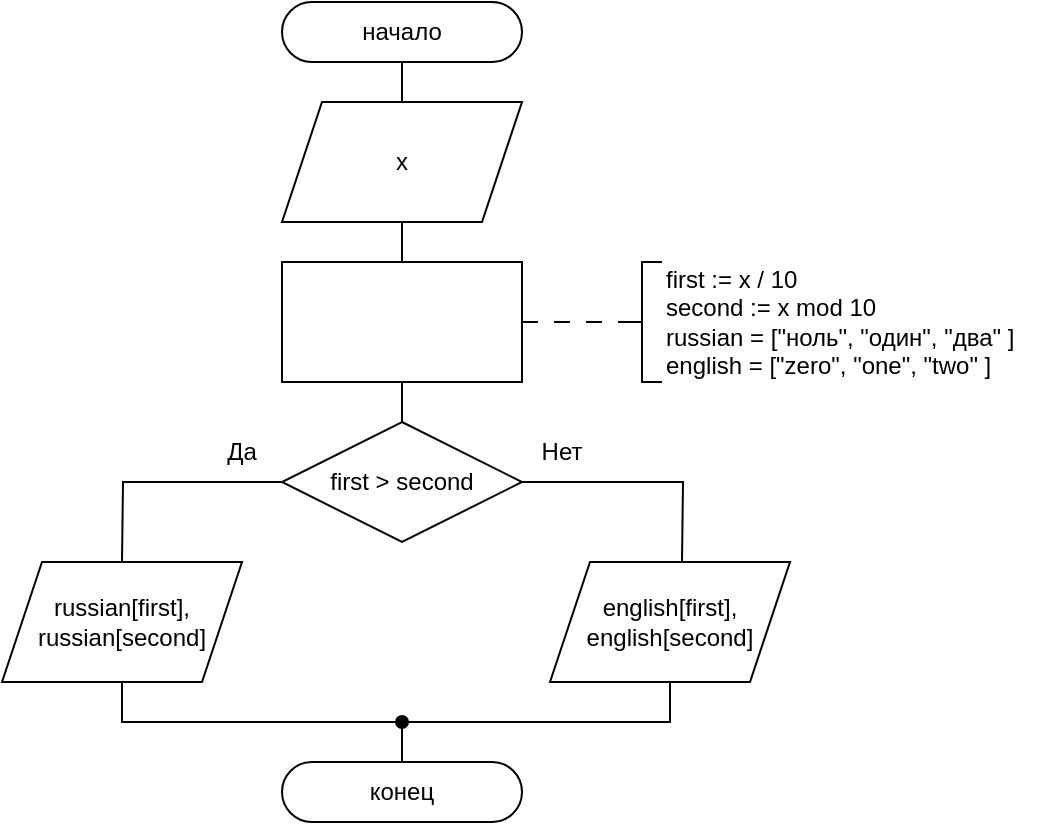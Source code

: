 <mxfile version="26.0.9">
  <diagram name="Страница — 1" id="jxXysMDMJ9CziMaYsI-s">
    <mxGraphModel dx="1036" dy="614" grid="0" gridSize="10" guides="1" tooltips="1" connect="1" arrows="1" fold="1" page="1" pageScale="1" pageWidth="827" pageHeight="1169" math="0" shadow="0">
      <root>
        <mxCell id="0" />
        <mxCell id="1" parent="0" />
        <mxCell id="qt3u5b1zoDlfFP7m6fH4-1" style="edgeStyle=orthogonalEdgeStyle;rounded=0;orthogonalLoop=1;jettySize=auto;html=1;exitX=0.5;exitY=1;exitDx=0;exitDy=0;entryX=0.5;entryY=0;entryDx=0;entryDy=0;endArrow=none;startFill=0;" edge="1" parent="1" target="qt3u5b1zoDlfFP7m6fH4-3">
          <mxGeometry relative="1" as="geometry">
            <mxPoint x="220" y="70" as="sourcePoint" />
          </mxGeometry>
        </mxCell>
        <mxCell id="qt3u5b1zoDlfFP7m6fH4-2" style="edgeStyle=orthogonalEdgeStyle;rounded=0;orthogonalLoop=1;jettySize=auto;html=1;exitX=0.5;exitY=1;exitDx=0;exitDy=0;entryX=0.5;entryY=0;entryDx=0;entryDy=0;endArrow=none;startFill=0;" edge="1" parent="1" source="qt3u5b1zoDlfFP7m6fH4-3" target="qt3u5b1zoDlfFP7m6fH4-4">
          <mxGeometry relative="1" as="geometry" />
        </mxCell>
        <mxCell id="qt3u5b1zoDlfFP7m6fH4-3" value="x" style="shape=parallelogram;perimeter=parallelogramPerimeter;whiteSpace=wrap;html=1;fixedSize=1;" vertex="1" parent="1">
          <mxGeometry x="160" y="90" width="120" height="60" as="geometry" />
        </mxCell>
        <mxCell id="qt3u5b1zoDlfFP7m6fH4-4" value="&lt;p class=&quot;MsoNormal&quot;&gt;&lt;br&gt;&lt;/p&gt;" style="rounded=0;align=center;whiteSpace=wrap;html=1;" vertex="1" parent="1">
          <mxGeometry x="160" y="170" width="120" height="60" as="geometry" />
        </mxCell>
        <mxCell id="qt3u5b1zoDlfFP7m6fH4-5" style="edgeStyle=orthogonalEdgeStyle;rounded=0;orthogonalLoop=1;jettySize=auto;html=1;exitX=0.5;exitY=1;exitDx=0;exitDy=0;entryX=0.5;entryY=0;entryDx=0;entryDy=0;endArrow=none;startFill=0;" edge="1" parent="1" source="qt3u5b1zoDlfFP7m6fH4-6" target="qt3u5b1zoDlfFP7m6fH4-7">
          <mxGeometry relative="1" as="geometry" />
        </mxCell>
        <mxCell id="qt3u5b1zoDlfFP7m6fH4-6" value="russian[first],&lt;div&gt;russian[second&lt;span style=&quot;background-color: transparent; color: light-dark(rgb(0, 0, 0), rgb(255, 255, 255));&quot;&gt;]&lt;/span&gt;&lt;/div&gt;" style="shape=parallelogram;perimeter=parallelogramPerimeter;whiteSpace=wrap;html=1;fixedSize=1;" vertex="1" parent="1">
          <mxGeometry x="20" y="320" width="120" height="60" as="geometry" />
        </mxCell>
        <mxCell id="qt3u5b1zoDlfFP7m6fH4-7" value="конец" style="rounded=1;whiteSpace=wrap;html=1;arcSize=50;" vertex="1" parent="1">
          <mxGeometry x="160" y="420" width="120" height="30" as="geometry" />
        </mxCell>
        <mxCell id="qt3u5b1zoDlfFP7m6fH4-8" value="начало" style="rounded=1;whiteSpace=wrap;html=1;arcSize=50;" vertex="1" parent="1">
          <mxGeometry x="160" y="40" width="120" height="30" as="geometry" />
        </mxCell>
        <mxCell id="qt3u5b1zoDlfFP7m6fH4-9" value="first := x / 10&lt;br&gt;second := x mod 10&lt;br&gt;russian = [&quot;ноль&quot;, &quot;один&quot;, &quot;два&quot; ]&lt;br style=&quot;padding: 0px; margin: 0px;&quot;&gt;english = [&quot;zero&quot;, &quot;one&quot;, &quot;two&quot; ]&amp;nbsp; &amp;nbsp; &amp;nbsp; &amp;nbsp; &amp;nbsp;" style="strokeWidth=1;html=1;shape=mxgraph.flowchart.annotation_2;align=left;labelPosition=right;pointerEvents=1;" vertex="1" parent="1">
          <mxGeometry x="330" y="170" width="20" height="60" as="geometry" />
        </mxCell>
        <mxCell id="qt3u5b1zoDlfFP7m6fH4-10" style="edgeStyle=orthogonalEdgeStyle;rounded=0;orthogonalLoop=1;jettySize=auto;html=1;exitX=1;exitY=0.5;exitDx=0;exitDy=0;entryX=0;entryY=0.5;entryDx=0;entryDy=0;entryPerimeter=0;endArrow=none;startFill=0;dashed=1;dashPattern=8 8;" edge="1" parent="1" source="qt3u5b1zoDlfFP7m6fH4-4" target="qt3u5b1zoDlfFP7m6fH4-9">
          <mxGeometry relative="1" as="geometry" />
        </mxCell>
        <mxCell id="qt3u5b1zoDlfFP7m6fH4-11" style="edgeStyle=orthogonalEdgeStyle;rounded=0;orthogonalLoop=1;jettySize=auto;html=1;exitX=0;exitY=0.5;exitDx=0;exitDy=0;exitPerimeter=0;endArrow=none;startFill=0;" edge="1" parent="1" source="qt3u5b1zoDlfFP7m6fH4-13">
          <mxGeometry relative="1" as="geometry">
            <mxPoint x="80" y="320" as="targetPoint" />
          </mxGeometry>
        </mxCell>
        <mxCell id="qt3u5b1zoDlfFP7m6fH4-12" style="edgeStyle=orthogonalEdgeStyle;rounded=0;orthogonalLoop=1;jettySize=auto;html=1;exitX=1;exitY=0.5;exitDx=0;exitDy=0;exitPerimeter=0;endArrow=none;startFill=0;" edge="1" parent="1" source="qt3u5b1zoDlfFP7m6fH4-13">
          <mxGeometry relative="1" as="geometry">
            <mxPoint x="360" y="320" as="targetPoint" />
          </mxGeometry>
        </mxCell>
        <mxCell id="qt3u5b1zoDlfFP7m6fH4-13" value="first &amp;gt; second" style="strokeWidth=1;html=1;shape=mxgraph.flowchart.decision;whiteSpace=wrap;spacing=2;" vertex="1" parent="1">
          <mxGeometry x="160" y="250" width="120" height="60" as="geometry" />
        </mxCell>
        <mxCell id="qt3u5b1zoDlfFP7m6fH4-14" style="edgeStyle=orthogonalEdgeStyle;rounded=0;orthogonalLoop=1;jettySize=auto;html=1;exitX=0.5;exitY=1;exitDx=0;exitDy=0;entryX=0.5;entryY=0;entryDx=0;entryDy=0;entryPerimeter=0;endArrow=none;startFill=0;" edge="1" parent="1" source="qt3u5b1zoDlfFP7m6fH4-4" target="qt3u5b1zoDlfFP7m6fH4-13">
          <mxGeometry relative="1" as="geometry" />
        </mxCell>
        <mxCell id="qt3u5b1zoDlfFP7m6fH4-15" value="Да" style="text;html=1;align=center;verticalAlign=middle;whiteSpace=wrap;rounded=0;" vertex="1" parent="1">
          <mxGeometry x="110" y="250" width="60" height="30" as="geometry" />
        </mxCell>
        <mxCell id="qt3u5b1zoDlfFP7m6fH4-16" value="Нет" style="text;html=1;align=center;verticalAlign=middle;whiteSpace=wrap;rounded=0;" vertex="1" parent="1">
          <mxGeometry x="270" y="250" width="60" height="30" as="geometry" />
        </mxCell>
        <mxCell id="qt3u5b1zoDlfFP7m6fH4-17" style="edgeStyle=orthogonalEdgeStyle;rounded=0;orthogonalLoop=1;jettySize=auto;html=1;exitX=0.5;exitY=1;exitDx=0;exitDy=0;endArrow=oval;endFill=1;" edge="1" parent="1" source="qt3u5b1zoDlfFP7m6fH4-18">
          <mxGeometry relative="1" as="geometry">
            <mxPoint x="220" y="400" as="targetPoint" />
            <Array as="points">
              <mxPoint x="354" y="400" />
            </Array>
          </mxGeometry>
        </mxCell>
        <mxCell id="qt3u5b1zoDlfFP7m6fH4-18" value="&lt;span style=&quot;text-align: left; text-wrap: nowrap;&quot;&gt;english&lt;/span&gt;[first],&lt;br&gt;&lt;div&gt;&lt;span style=&quot;text-align: left; text-wrap: nowrap; background-color: transparent; color: light-dark(rgb(0, 0, 0), rgb(255, 255, 255));&quot;&gt;english&lt;/span&gt;[second&lt;span style=&quot;background-color: transparent; color: light-dark(rgb(0, 0, 0), rgb(255, 255, 255));&quot;&gt;]&lt;/span&gt;&lt;/div&gt;" style="shape=parallelogram;perimeter=parallelogramPerimeter;whiteSpace=wrap;html=1;fixedSize=1;" vertex="1" parent="1">
          <mxGeometry x="294" y="320" width="120" height="60" as="geometry" />
        </mxCell>
      </root>
    </mxGraphModel>
  </diagram>
</mxfile>
